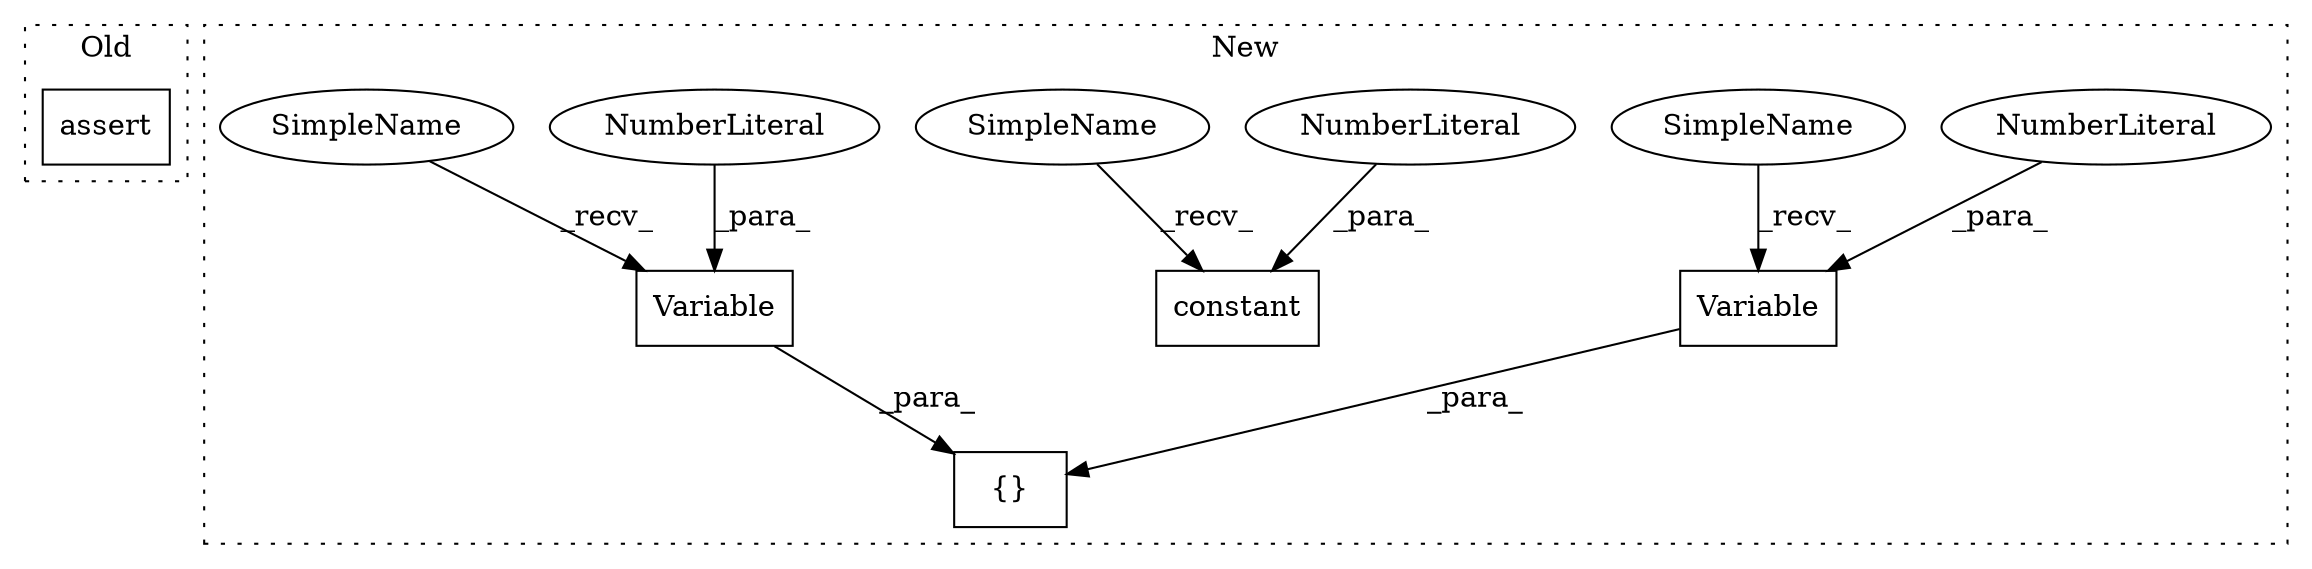 digraph G {
subgraph cluster0 {
1 [label="assert" a="32" s="5618,5770" l="15,-5" shape="box"];
label = "Old";
style="dotted";
}
subgraph cluster1 {
2 [label="constant" a="32" s="5668,5680" l="9,1" shape="box"];
3 [label="NumberLiteral" a="34" s="5677" l="3" shape="ellipse"];
4 [label="Variable" a="32" s="5589,5601" l="9,1" shape="box"];
5 [label="NumberLiteral" a="34" s="5598" l="3" shape="ellipse"];
6 [label="{}" a="4" s="5577,5627" l="1,1" shape="box"];
7 [label="Variable" a="32" s="5614,5626" l="9,1" shape="box"];
8 [label="NumberLiteral" a="34" s="5623" l="3" shape="ellipse"];
9 [label="SimpleName" a="42" s="5578" l="10" shape="ellipse"];
10 [label="SimpleName" a="42" s="5603" l="10" shape="ellipse"];
11 [label="SimpleName" a="42" s="5657" l="10" shape="ellipse"];
label = "New";
style="dotted";
}
3 -> 2 [label="_para_"];
4 -> 6 [label="_para_"];
5 -> 4 [label="_para_"];
7 -> 6 [label="_para_"];
8 -> 7 [label="_para_"];
9 -> 4 [label="_recv_"];
10 -> 7 [label="_recv_"];
11 -> 2 [label="_recv_"];
}